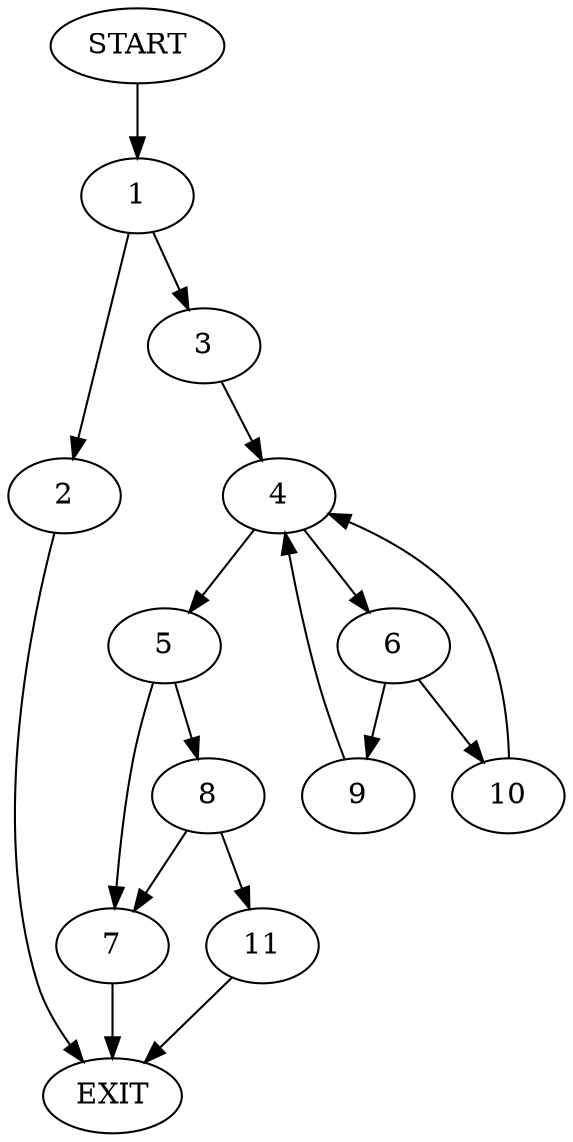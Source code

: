 digraph {
0 [label="START"]
12 [label="EXIT"]
0 -> 1
1 -> 2
1 -> 3
3 -> 4
2 -> 12
4 -> 5
4 -> 6
5 -> 7
5 -> 8
6 -> 9
6 -> 10
8 -> 7
8 -> 11
7 -> 12
11 -> 12
10 -> 4
9 -> 4
}
